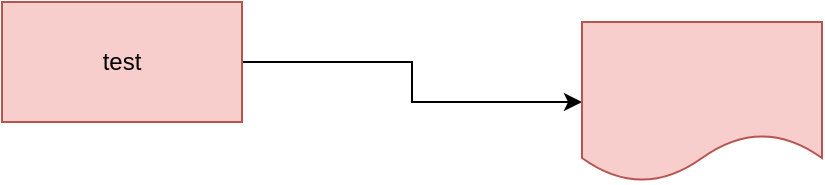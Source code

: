 <mxfile version="26.2.9">
  <diagram name="第 1 页" id="fpyzagMFW6FlLqfdJsMB">
    <mxGraphModel dx="1428" dy="790" grid="1" gridSize="10" guides="1" tooltips="1" connect="1" arrows="1" fold="1" page="1" pageScale="1" pageWidth="827" pageHeight="1169" math="0" shadow="0">
      <root>
        <mxCell id="0" />
        <mxCell id="1" parent="0" />
        <mxCell id="l1y8zfO-F2kSbcIARB1_-2" value="" style="edgeStyle=orthogonalEdgeStyle;rounded=0;orthogonalLoop=1;jettySize=auto;html=1;" edge="1" parent="1" source="hagho4m7E8E8q7jHgJjF-1" target="l1y8zfO-F2kSbcIARB1_-1">
          <mxGeometry relative="1" as="geometry" />
        </mxCell>
        <mxCell id="hagho4m7E8E8q7jHgJjF-1" value="test" style="rounded=0;whiteSpace=wrap;html=1;fillColor=#f8cecc;strokeColor=#b85450;" parent="1" vertex="1">
          <mxGeometry x="200" y="320" width="120" height="60" as="geometry" />
        </mxCell>
        <mxCell id="l1y8zfO-F2kSbcIARB1_-1" value="" style="shape=document;whiteSpace=wrap;html=1;boundedLbl=1;fillColor=#f8cecc;strokeColor=#b85450;rounded=0;" vertex="1" parent="1">
          <mxGeometry x="490" y="330" width="120" height="80" as="geometry" />
        </mxCell>
      </root>
    </mxGraphModel>
  </diagram>
</mxfile>

